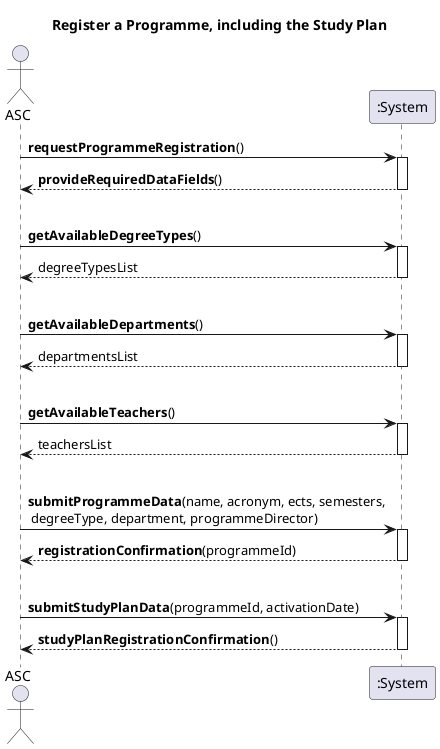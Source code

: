 @startuml
title Register a Programme, including the Study Plan
actor ASC
participant ":System" as system

ASC -> system: **requestProgrammeRegistration**()
activate system
system --> ASC: **provideRequiredDataFields**()
deactivate system
|||
ASC -> system: **getAvailableDegreeTypes**()
activate system
system --> ASC: degreeTypesList
deactivate system
|||
ASC -> system: **getAvailableDepartments**()
activate system
system --> ASC: departmentsList
deactivate system
|||
ASC -> system: **getAvailableTeachers**()
activate system
system --> ASC: teachersList
deactivate system
|||
ASC -> system: **submitProgrammeData**(name, acronym, ects, semesters,\n degreeType, department, programmeDirector)
activate system
system --> ASC: **registrationConfirmation**(programmeId)
deactivate system
|||
ASC -> system: **submitStudyPlanData**(programmeId, activationDate)
activate system
system --> ASC: **studyPlanRegistrationConfirmation**()
deactivate system
@enduml